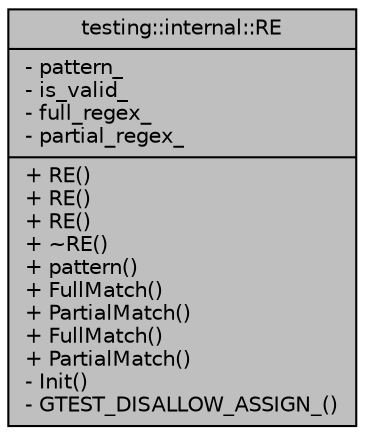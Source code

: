 digraph "testing::internal::RE"
{
  edge [fontname="Helvetica",fontsize="10",labelfontname="Helvetica",labelfontsize="10"];
  node [fontname="Helvetica",fontsize="10",shape=record];
  Node1 [label="{testing::internal::RE\n|- pattern_\l- is_valid_\l- full_regex_\l- partial_regex_\l|+ RE()\l+ RE()\l+ RE()\l+ ~RE()\l+ pattern()\l+ FullMatch()\l+ PartialMatch()\l+ FullMatch()\l+ PartialMatch()\l- Init()\l- GTEST_DISALLOW_ASSIGN_()\l}",height=0.2,width=0.4,color="black", fillcolor="grey75", style="filled", fontcolor="black"];
}
